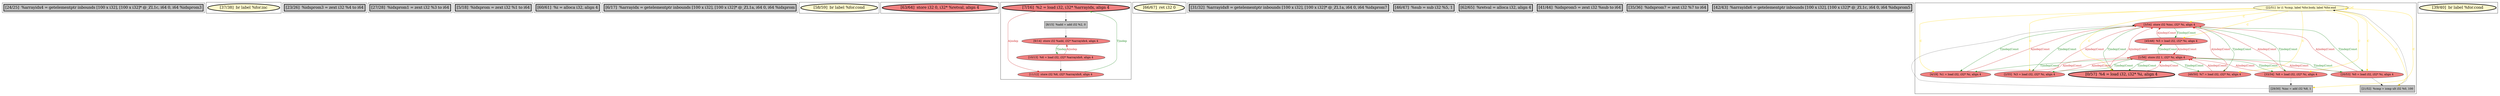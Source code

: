 
digraph G {





subgraph cluster18 {


node120 [penwidth=3.0,fontsize=20,fillcolor=grey,label="[24/25]  %arrayidx4 = getelementptr inbounds [100 x i32], [100 x i32]* @_ZL1c, i64 0, i64 %idxprom3",shape=rectangle,style=filled ]



}

subgraph cluster16 {


node118 [penwidth=3.0,fontsize=20,fillcolor=lemonchiffon,label="[37/38]  br label %for.inc",shape=ellipse,style=filled ]



}

subgraph cluster17 {


node119 [penwidth=3.0,fontsize=20,fillcolor=grey,label="[23/26]  %idxprom3 = zext i32 %4 to i64",shape=rectangle,style=filled ]



}

subgraph cluster4 {


node95 [penwidth=3.0,fontsize=20,fillcolor=grey,label="[27/28]  %idxprom1 = zext i32 %3 to i64",shape=rectangle,style=filled ]



}

subgraph cluster3 {


node94 [penwidth=3.0,fontsize=20,fillcolor=grey,label="[5/18]  %idxprom = zext i32 %1 to i64",shape=rectangle,style=filled ]



}

subgraph cluster2 {


node93 [penwidth=3.0,fontsize=20,fillcolor=grey,label="[60/61]  %i = alloca i32, align 4",shape=rectangle,style=filled ]



}

subgraph cluster1 {


node92 [penwidth=3.0,fontsize=20,fillcolor=grey,label="[6/17]  %arrayidx = getelementptr inbounds [100 x i32], [100 x i32]* @_ZL1a, i64 0, i64 %idxprom",shape=rectangle,style=filled ]



}

subgraph cluster12 {


node103 [penwidth=3.0,fontsize=20,fillcolor=lemonchiffon,label="[58/59]  br label %for.cond",shape=ellipse,style=filled ]



}

subgraph cluster5 {


node96 [penwidth=3.0,fontsize=20,fillcolor=lightcoral,label="[63/64]  store i32 0, i32* %retval, align 4",shape=ellipse,style=filled ]



}

subgraph cluster0 {


node90 [penwidth=3.0,fontsize=20,fillcolor=lightcoral,label="[7/16]  %2 = load i32, i32* %arrayidx, align 4",shape=ellipse,style=filled ]
node91 [fillcolor=lightcoral,label="[11/12]  store i32 %6, i32* %arrayidx8, align 4",shape=ellipse,style=filled ]
node89 [fillcolor=lightcoral,label="[9/14]  store i32 %add, i32* %arrayidx4, align 4",shape=ellipse,style=filled ]
node87 [fillcolor=grey,label="[8/15]  %add = add i32 %2, 0",shape=rectangle,style=filled ]
node88 [fillcolor=lightcoral,label="[10/13]  %6 = load i32, i32* %arrayidx6, align 4",shape=ellipse,style=filled ]

node90->node91 [style=solid,color=firebrick3,label="A|indep",penwidth=1.0,fontcolor=firebrick3 ]
node89->node88 [style=solid,color=forestgreen,label="T|indep",penwidth=1.0,fontcolor=forestgreen ]
node88->node89 [style=solid,color=firebrick3,label="A|indep",penwidth=1.0,fontcolor=firebrick3 ]
node90->node87 [style=solid,color=black,label="",penwidth=0.5,fontcolor=black ]
node91->node90 [style=solid,color=forestgreen,label="T|indep",penwidth=1.0,fontcolor=forestgreen ]
node87->node89 [style=solid,color=black,label="",penwidth=0.5,fontcolor=black ]
node88->node91 [style=solid,color=black,label="",penwidth=0.5,fontcolor=black ]


}

subgraph cluster6 {


node97 [penwidth=3.0,fontsize=20,fillcolor=lemonchiffon,label="[66/67]  ret i32 0",shape=ellipse,style=filled ]



}

subgraph cluster14 {


node116 [penwidth=3.0,fontsize=20,fillcolor=grey,label="[31/32]  %arrayidx8 = getelementptr inbounds [100 x i32], [100 x i32]* @_ZL1a, i64 0, i64 %idxprom7",shape=rectangle,style=filled ]



}

subgraph cluster7 {


node98 [penwidth=3.0,fontsize=20,fillcolor=grey,label="[46/47]  %sub = sub i32 %5, 1",shape=rectangle,style=filled ]



}

subgraph cluster8 {


node99 [penwidth=3.0,fontsize=20,fillcolor=grey,label="[62/65]  %retval = alloca i32, align 4",shape=rectangle,style=filled ]



}

subgraph cluster9 {


node100 [penwidth=3.0,fontsize=20,fillcolor=grey,label="[41/44]  %idxprom5 = zext i32 %sub to i64",shape=rectangle,style=filled ]



}

subgraph cluster10 {


node101 [penwidth=3.0,fontsize=20,fillcolor=grey,label="[35/36]  %idxprom7 = zext i32 %7 to i64",shape=rectangle,style=filled ]



}

subgraph cluster11 {


node102 [penwidth=3.0,fontsize=20,fillcolor=grey,label="[42/43]  %arrayidx6 = getelementptr inbounds [100 x i32], [100 x i32]* @_ZL1c, i64 0, i64 %idxprom5",shape=rectangle,style=filled ]



}

subgraph cluster13 {


node115 [fillcolor=lemonchiffon,label="[22/51]  br i1 %cmp, label %for.body, label %for.end",shape=ellipse,style=filled ]
node114 [fillcolor=lightcoral,label="[3/54]  store i32 %inc, i32* %i, align 4",shape=ellipse,style=filled ]
node113 [fillcolor=lightcoral,label="[45/48]  %5 = load i32, i32* %i, align 4",shape=ellipse,style=filled ]
node112 [fillcolor=lightcoral,label="[2/55]  %3 = load i32, i32* %i, align 4",shape=ellipse,style=filled ]
node111 [fillcolor=grey,label="[21/52]  %cmp = icmp ult i32 %0, 100",shape=rectangle,style=filled ]
node110 [penwidth=3.0,fontsize=20,fillcolor=lightcoral,label="[0/57]  %4 = load i32, i32* %i, align 4",shape=ellipse,style=filled ]
node105 [fillcolor=grey,label="[29/30]  %inc = add i32 %8, 1",shape=rectangle,style=filled ]
node109 [fillcolor=lightcoral,label="[33/34]  %8 = load i32, i32* %i, align 4",shape=ellipse,style=filled ]
node104 [fillcolor=lightcoral,label="[49/50]  %7 = load i32, i32* %i, align 4",shape=ellipse,style=filled ]
node107 [fillcolor=lightcoral,label="[20/53]  %0 = load i32, i32* %i, align 4",shape=ellipse,style=filled ]
node106 [fillcolor=lightcoral,label="[4/19]  %1 = load i32, i32* %i, align 4",shape=ellipse,style=filled ]
node108 [fillcolor=lightcoral,label="[1/56]  store i32 1, i32* %i, align 4",shape=ellipse,style=filled ]

node115->node107 [style=solid,color=gold,label="C",penwidth=1.0,fontcolor=gold ]
node107->node111 [style=solid,color=black,label="",penwidth=0.5,fontcolor=black ]
node114->node113 [style=solid,color=forestgreen,label="T|indep|Const",penwidth=1.0,fontcolor=forestgreen ]
node108->node113 [style=solid,color=forestgreen,label="T|indep|Const",penwidth=1.0,fontcolor=forestgreen ]
node115->node111 [style=solid,color=gold,label="C",penwidth=1.0,fontcolor=gold ]
node106->node114 [style=solid,color=firebrick3,label="A|indep|Const",penwidth=1.0,fontcolor=firebrick3 ]
node104->node114 [style=solid,color=firebrick3,label="A|indep|Const",penwidth=1.0,fontcolor=firebrick3 ]
node115->node106 [style=solid,color=gold,label="C",penwidth=1.0,fontcolor=gold ]
node110->node108 [style=solid,color=firebrick3,label="A|indep|Const",penwidth=1.0,fontcolor=firebrick3 ]
node109->node108 [style=solid,color=firebrick3,label="A|indep|Const",penwidth=1.0,fontcolor=firebrick3 ]
node112->node108 [style=solid,color=firebrick3,label="A|indep|Const",penwidth=1.0,fontcolor=firebrick3 ]
node112->node114 [style=solid,color=firebrick3,label="A|indep|Const",penwidth=1.0,fontcolor=firebrick3 ]
node114->node107 [style=solid,color=forestgreen,label="T|indep|Const",penwidth=1.0,fontcolor=forestgreen ]
node114->node104 [style=solid,color=forestgreen,label="T|indep|Const",penwidth=1.0,fontcolor=forestgreen ]
node115->node110 [style=solid,color=gold,label="C",penwidth=1.0,fontcolor=gold ]
node115->node114 [style=solid,color=gold,label="C",penwidth=1.0,fontcolor=gold ]
node115->node113 [style=solid,color=gold,label="C",penwidth=1.0,fontcolor=gold ]
node109->node105 [style=solid,color=black,label="",penwidth=0.5,fontcolor=black ]
node115->node112 [style=solid,color=gold,label="C",penwidth=1.0,fontcolor=gold ]
node115->node115 [style=solid,color=gold,label="C",penwidth=1.0,fontcolor=gold ]
node113->node108 [style=solid,color=firebrick3,label="A|indep|Const",penwidth=1.0,fontcolor=firebrick3 ]
node108->node104 [style=solid,color=forestgreen,label="T|indep|Const",penwidth=1.0,fontcolor=forestgreen ]
node110->node114 [style=solid,color=firebrick3,label="A|indep|Const",penwidth=1.0,fontcolor=firebrick3 ]
node113->node114 [style=solid,color=firebrick3,label="A|indep|Const",penwidth=1.0,fontcolor=firebrick3 ]
node108->node110 [style=solid,color=forestgreen,label="T|indep|Const",penwidth=1.0,fontcolor=forestgreen ]
node104->node108 [style=solid,color=firebrick3,label="A|indep|Const",penwidth=1.0,fontcolor=firebrick3 ]
node108->node107 [style=solid,color=forestgreen,label="T|indep|Const",penwidth=1.0,fontcolor=forestgreen ]
node115->node104 [style=solid,color=gold,label="C",penwidth=1.0,fontcolor=gold ]
node105->node114 [style=solid,color=black,label="",penwidth=0.5,fontcolor=black ]
node107->node114 [style=solid,color=firebrick3,label="A|indep|Const",penwidth=1.0,fontcolor=firebrick3 ]
node114->node106 [style=solid,color=forestgreen,label="T|indep|Const",penwidth=1.0,fontcolor=forestgreen ]
node107->node108 [style=solid,color=firebrick3,label="A|indep|Const",penwidth=1.0,fontcolor=firebrick3 ]
node108->node106 [style=solid,color=forestgreen,label="T|indep|Const",penwidth=1.0,fontcolor=forestgreen ]
node108->node109 [style=solid,color=forestgreen,label="T|indep|Const",penwidth=1.0,fontcolor=forestgreen ]
node108->node112 [style=solid,color=forestgreen,label="T|indep|Const",penwidth=1.0,fontcolor=forestgreen ]
node106->node108 [style=solid,color=firebrick3,label="A|indep|Const",penwidth=1.0,fontcolor=firebrick3 ]
node109->node114 [style=solid,color=firebrick3,label="A|indep|Const",penwidth=1.0,fontcolor=firebrick3 ]
node114->node110 [style=solid,color=forestgreen,label="T|indep|Const",penwidth=1.0,fontcolor=forestgreen ]
node111->node115 [style=solid,color=black,label="",penwidth=0.5,fontcolor=black ]
node114->node109 [style=solid,color=forestgreen,label="T|indep|Const",penwidth=1.0,fontcolor=forestgreen ]
node115->node105 [style=solid,color=gold,label="C",penwidth=1.0,fontcolor=gold ]
node115->node109 [style=solid,color=gold,label="C",penwidth=1.0,fontcolor=gold ]
node114->node112 [style=solid,color=forestgreen,label="T|indep|Const",penwidth=1.0,fontcolor=forestgreen ]


}

subgraph cluster15 {


node117 [penwidth=3.0,fontsize=20,fillcolor=lemonchiffon,label="[39/40]  br label %for.cond",shape=ellipse,style=filled ]



}

}
